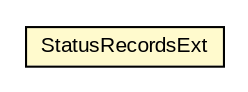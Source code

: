#!/usr/local/bin/dot
#
# Class diagram 
# Generated by UMLGraph version R5_6-24-gf6e263 (http://www.umlgraph.org/)
#

digraph G {
	edge [fontname="arial",fontsize=10,labelfontname="arial",labelfontsize=10];
	node [fontname="arial",fontsize=10,shape=plaintext];
	nodesep=0.25;
	ranksep=0.5;
	// org.miloss.fgsms.services.rs.impl.StatusRecordsExt
	c1488 [label=<<table title="org.miloss.fgsms.services.rs.impl.StatusRecordsExt" border="0" cellborder="1" cellspacing="0" cellpadding="2" port="p" bgcolor="lemonChiffon" href="./StatusRecordsExt.html">
		<tr><td><table border="0" cellspacing="0" cellpadding="1">
<tr><td align="center" balign="center"> StatusRecordsExt </td></tr>
		</table></td></tr>
		</table>>, URL="./StatusRecordsExt.html", fontname="arial", fontcolor="black", fontsize=10.0];
}

